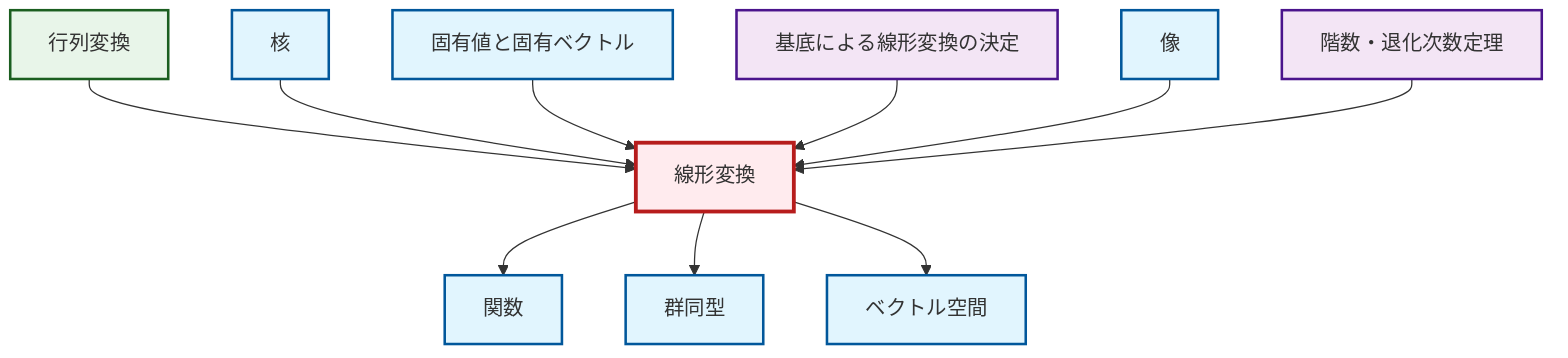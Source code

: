 graph TD
    classDef definition fill:#e1f5fe,stroke:#01579b,stroke-width:2px
    classDef theorem fill:#f3e5f5,stroke:#4a148c,stroke-width:2px
    classDef axiom fill:#fff3e0,stroke:#e65100,stroke-width:2px
    classDef example fill:#e8f5e9,stroke:#1b5e20,stroke-width:2px
    classDef current fill:#ffebee,stroke:#b71c1c,stroke-width:3px
    def-linear-transformation["線形変換"]:::definition
    def-eigenvalue-eigenvector["固有値と固有ベクトル"]:::definition
    thm-rank-nullity["階数・退化次数定理"]:::theorem
    def-isomorphism["群同型"]:::definition
    def-function["関数"]:::definition
    ex-matrix-transformation["行列変換"]:::example
    def-image["像"]:::definition
    thm-linear-transformation-basis["基底による線形変換の決定"]:::theorem
    def-kernel["核"]:::definition
    def-vector-space["ベクトル空間"]:::definition
    ex-matrix-transformation --> def-linear-transformation
    def-linear-transformation --> def-function
    def-kernel --> def-linear-transformation
    def-linear-transformation --> def-isomorphism
    def-eigenvalue-eigenvector --> def-linear-transformation
    thm-linear-transformation-basis --> def-linear-transformation
    def-image --> def-linear-transformation
    thm-rank-nullity --> def-linear-transformation
    def-linear-transformation --> def-vector-space
    class def-linear-transformation current